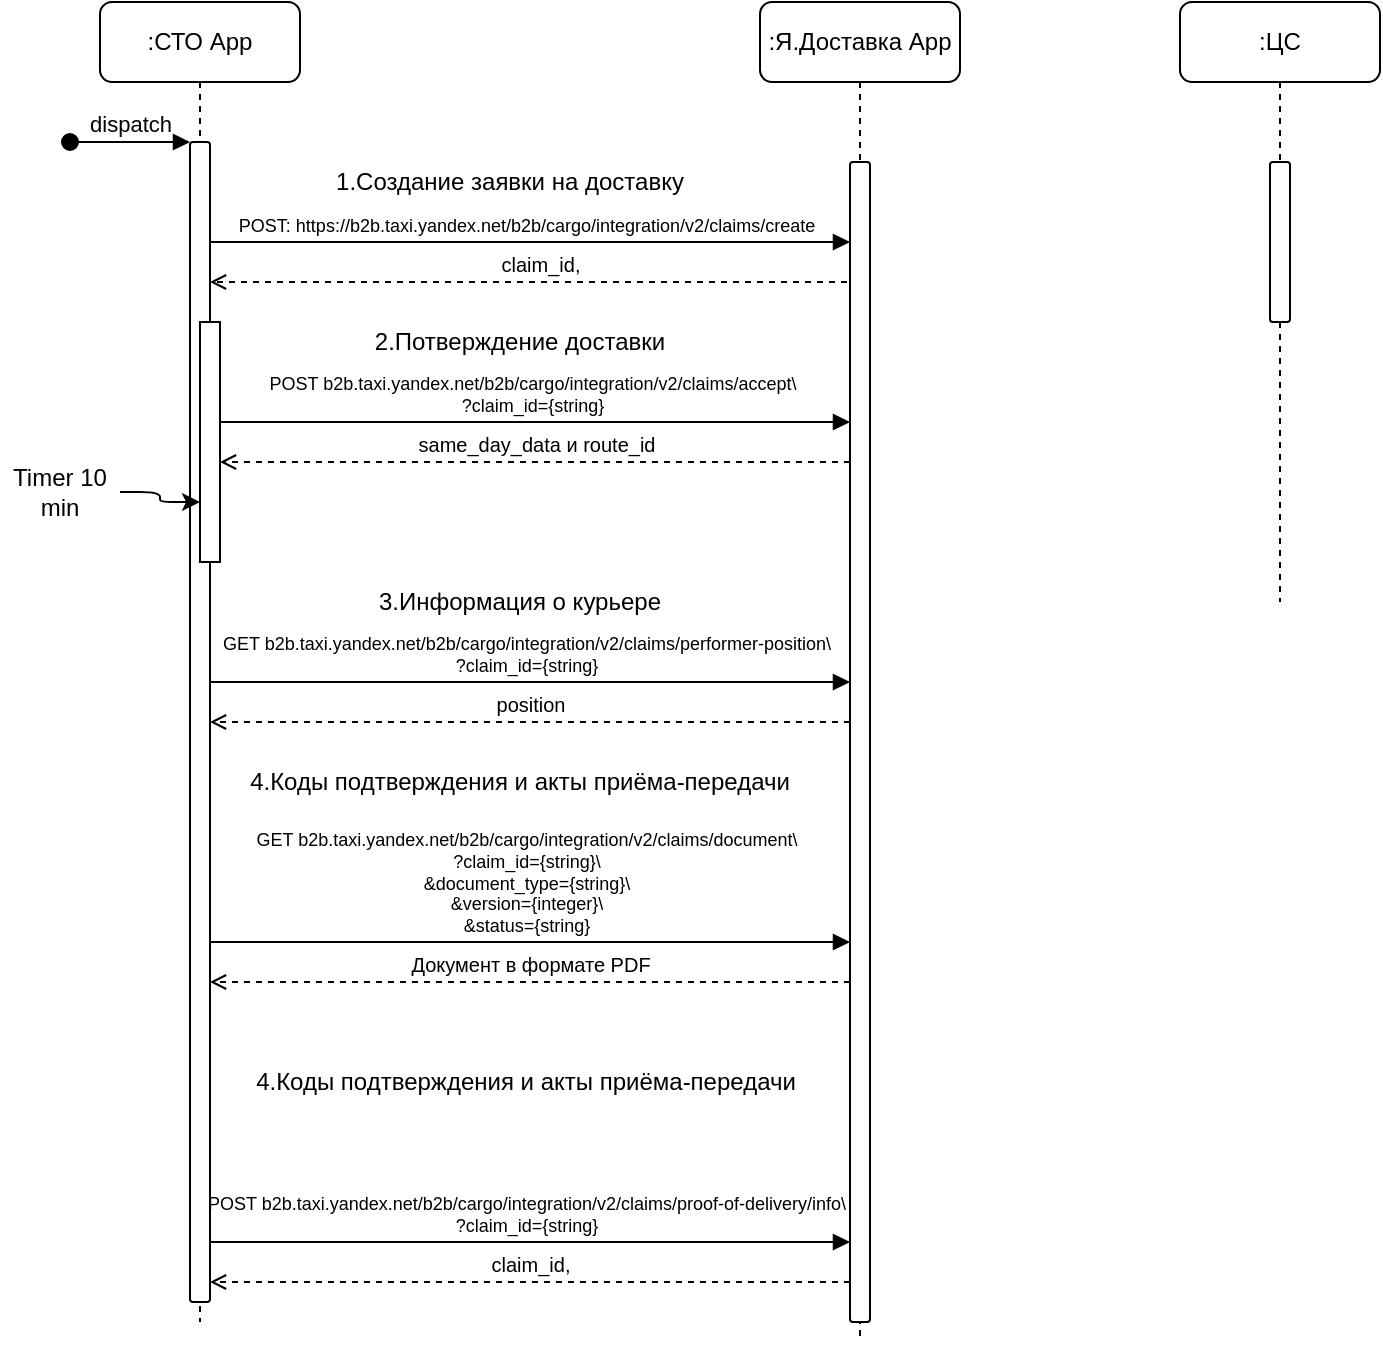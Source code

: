<mxfile version="21.7.5" type="github">
  <diagram name="Page-1" id="2YBvvXClWsGukQMizWep">
    <mxGraphModel dx="1747" dy="534" grid="1" gridSize="10" guides="1" tooltips="1" connect="1" arrows="1" fold="1" page="1" pageScale="1" pageWidth="850" pageHeight="1100" math="0" shadow="0">
      <root>
        <mxCell id="0" />
        <mxCell id="1" parent="0" />
        <mxCell id="aM9ryv3xv72pqoxQDRHE-1" value=":СТО App" style="shape=umlLifeline;perimeter=lifelinePerimeter;whiteSpace=wrap;html=1;container=0;dropTarget=0;collapsible=0;recursiveResize=0;outlineConnect=0;portConstraint=eastwest;newEdgeStyle={&quot;edgeStyle&quot;:&quot;elbowEdgeStyle&quot;,&quot;elbow&quot;:&quot;vertical&quot;,&quot;curved&quot;:0,&quot;rounded&quot;:0};labelBackgroundColor=none;rounded=1;" parent="1" vertex="1">
          <mxGeometry x="40" y="40" width="100" height="660" as="geometry" />
        </mxCell>
        <mxCell id="aM9ryv3xv72pqoxQDRHE-2" value="" style="html=1;points=[];perimeter=orthogonalPerimeter;outlineConnect=0;targetShapes=umlLifeline;portConstraint=eastwest;newEdgeStyle={&quot;edgeStyle&quot;:&quot;elbowEdgeStyle&quot;,&quot;elbow&quot;:&quot;vertical&quot;,&quot;curved&quot;:0,&quot;rounded&quot;:0};labelBackgroundColor=none;rounded=1;" parent="aM9ryv3xv72pqoxQDRHE-1" vertex="1">
          <mxGeometry x="45" y="70" width="10" height="580" as="geometry" />
        </mxCell>
        <mxCell id="aM9ryv3xv72pqoxQDRHE-3" value="dispatch" style="html=1;verticalAlign=bottom;startArrow=oval;endArrow=block;startSize=8;edgeStyle=elbowEdgeStyle;elbow=vertical;curved=0;rounded=1;labelBackgroundColor=none;fontColor=default;" parent="aM9ryv3xv72pqoxQDRHE-1" target="aM9ryv3xv72pqoxQDRHE-2" edge="1">
          <mxGeometry relative="1" as="geometry">
            <mxPoint x="-15" y="70" as="sourcePoint" />
          </mxGeometry>
        </mxCell>
        <mxCell id="aM9ryv3xv72pqoxQDRHE-7" value="&lt;font style=&quot;font-size: 9px;&quot;&gt;POST:&amp;nbsp;https://b2b.taxi.yandex.net/b2b/cargo/integration/v2/claims/create&lt;/font&gt;" style="html=1;verticalAlign=bottom;endArrow=block;edgeStyle=elbowEdgeStyle;elbow=vertical;curved=0;rounded=1;labelBackgroundColor=none;fontColor=default;fontSize=9;" parent="1" edge="1">
          <mxGeometry x="-0.013" relative="1" as="geometry">
            <mxPoint x="95" y="160" as="sourcePoint" />
            <Array as="points">
              <mxPoint x="180" y="160" />
            </Array>
            <mxPoint x="415" y="160" as="targetPoint" />
            <mxPoint as="offset" />
          </mxGeometry>
        </mxCell>
        <mxCell id="aM9ryv3xv72pqoxQDRHE-9" value=" claim_id," style="html=1;verticalAlign=bottom;endArrow=open;edgeStyle=elbowEdgeStyle;elbow=horizontal;curved=0;rounded=1;dashed=1;endFill=0;labelBackgroundColor=none;fontColor=default;fontSize=10;" parent="1" edge="1">
          <mxGeometry relative="1" as="geometry">
            <mxPoint x="425.5" y="180" as="sourcePoint" />
            <Array as="points">
              <mxPoint x="296" y="180" />
            </Array>
            <mxPoint x="95" y="180" as="targetPoint" />
          </mxGeometry>
        </mxCell>
        <mxCell id="aM9ryv3xv72pqoxQDRHE-5" value=":Я.Доставка App" style="shape=umlLifeline;perimeter=lifelinePerimeter;whiteSpace=wrap;html=1;container=0;dropTarget=0;collapsible=0;recursiveResize=0;outlineConnect=0;portConstraint=eastwest;newEdgeStyle={&quot;edgeStyle&quot;:&quot;elbowEdgeStyle&quot;,&quot;elbow&quot;:&quot;vertical&quot;,&quot;curved&quot;:0,&quot;rounded&quot;:0};labelBackgroundColor=none;rounded=1;" parent="1" vertex="1">
          <mxGeometry x="370" y="40" width="100" height="670" as="geometry" />
        </mxCell>
        <mxCell id="aM9ryv3xv72pqoxQDRHE-6" value="" style="html=1;points=[];perimeter=orthogonalPerimeter;outlineConnect=0;targetShapes=umlLifeline;portConstraint=eastwest;newEdgeStyle={&quot;edgeStyle&quot;:&quot;elbowEdgeStyle&quot;,&quot;elbow&quot;:&quot;vertical&quot;,&quot;curved&quot;:0,&quot;rounded&quot;:0};labelBackgroundColor=none;rounded=1;" parent="aM9ryv3xv72pqoxQDRHE-5" vertex="1">
          <mxGeometry x="45" y="80" width="10" height="580" as="geometry" />
        </mxCell>
        <mxCell id="XswiuY4ydzR14CQenFJ5-9" value=":ЦС" style="shape=umlLifeline;perimeter=lifelinePerimeter;whiteSpace=wrap;html=1;container=0;dropTarget=0;collapsible=0;recursiveResize=0;outlineConnect=0;portConstraint=eastwest;newEdgeStyle={&quot;edgeStyle&quot;:&quot;elbowEdgeStyle&quot;,&quot;elbow&quot;:&quot;vertical&quot;,&quot;curved&quot;:0,&quot;rounded&quot;:0};labelBackgroundColor=none;rounded=1;" parent="1" vertex="1">
          <mxGeometry x="580" y="40" width="100" height="300" as="geometry" />
        </mxCell>
        <mxCell id="XswiuY4ydzR14CQenFJ5-10" value="" style="html=1;points=[];perimeter=orthogonalPerimeter;outlineConnect=0;targetShapes=umlLifeline;portConstraint=eastwest;newEdgeStyle={&quot;edgeStyle&quot;:&quot;elbowEdgeStyle&quot;,&quot;elbow&quot;:&quot;vertical&quot;,&quot;curved&quot;:0,&quot;rounded&quot;:0};labelBackgroundColor=none;rounded=1;" parent="XswiuY4ydzR14CQenFJ5-9" vertex="1">
          <mxGeometry x="45" y="80" width="10" height="80" as="geometry" />
        </mxCell>
        <mxCell id="XswiuY4ydzR14CQenFJ5-14" value="&lt;div style=&quot;font-size: 9px;&quot;&gt;&lt;font style=&quot;font-size: 9px;&quot;&gt;POST b2b.taxi.yandex.net/b2b/cargo/integration/v2/claims/accept\&lt;/font&gt;&lt;/div&gt;&lt;div style=&quot;font-size: 9px;&quot;&gt;&lt;font style=&quot;font-size: 9px;&quot;&gt;?claim_id={string}&lt;/font&gt;&lt;/div&gt;" style="html=1;verticalAlign=bottom;endArrow=block;edgeStyle=elbowEdgeStyle;elbow=vertical;curved=0;rounded=1;labelBackgroundColor=none;fontColor=default;fontSize=9;" parent="1" target="aM9ryv3xv72pqoxQDRHE-6" edge="1">
          <mxGeometry x="-0.013" relative="1" as="geometry">
            <mxPoint x="100" y="250" as="sourcePoint" />
            <Array as="points">
              <mxPoint x="185" y="250" />
            </Array>
            <mxPoint x="390" y="250" as="targetPoint" />
            <mxPoint as="offset" />
          </mxGeometry>
        </mxCell>
        <mxCell id="XswiuY4ydzR14CQenFJ5-15" value=" same_day_data и route_id" style="html=1;verticalAlign=bottom;endArrow=open;edgeStyle=elbowEdgeStyle;elbow=horizontal;curved=0;rounded=1;dashed=1;endFill=0;labelBackgroundColor=none;fontColor=default;fontSize=10;" parent="1" source="aM9ryv3xv72pqoxQDRHE-6" edge="1">
          <mxGeometry relative="1" as="geometry">
            <mxPoint x="410" y="270" as="sourcePoint" />
            <Array as="points">
              <mxPoint x="301" y="270" />
            </Array>
            <mxPoint x="100" y="270" as="targetPoint" />
          </mxGeometry>
        </mxCell>
        <mxCell id="XswiuY4ydzR14CQenFJ5-17" value="1.Создание заявки на доставку" style="text;html=1;strokeColor=none;fillColor=none;align=center;verticalAlign=middle;whiteSpace=wrap;rounded=0;" parent="1" vertex="1">
          <mxGeometry x="100" y="120" width="290" height="20" as="geometry" />
        </mxCell>
        <mxCell id="XswiuY4ydzR14CQenFJ5-19" value="2.Потверждение доставки" style="text;html=1;strokeColor=none;fillColor=none;align=center;verticalAlign=middle;whiteSpace=wrap;rounded=0;" parent="1" vertex="1">
          <mxGeometry x="105" y="200" width="290" height="20" as="geometry" />
        </mxCell>
        <mxCell id="XswiuY4ydzR14CQenFJ5-26" value="" style="rounded=0;whiteSpace=wrap;html=1;" parent="1" vertex="1">
          <mxGeometry x="90" y="200" width="10" height="120" as="geometry" />
        </mxCell>
        <mxCell id="XswiuY4ydzR14CQenFJ5-27" value="&lt;div style=&quot;font-size: 9px;&quot;&gt;&lt;div&gt;GET b2b.taxi.yandex.net/b2b/cargo/integration/v2/claims/performer-position\&lt;/div&gt;&lt;div&gt;?claim_id={string}&lt;/div&gt;&lt;/div&gt;" style="html=1;verticalAlign=bottom;endArrow=block;edgeStyle=elbowEdgeStyle;elbow=vertical;curved=0;rounded=1;labelBackgroundColor=none;fontColor=default;fontSize=9;" parent="1" source="aM9ryv3xv72pqoxQDRHE-2" edge="1">
          <mxGeometry x="-0.013" relative="1" as="geometry">
            <mxPoint x="100" y="380" as="sourcePoint" />
            <Array as="points">
              <mxPoint x="185" y="380" />
            </Array>
            <mxPoint x="415" y="380" as="targetPoint" />
            <mxPoint as="offset" />
          </mxGeometry>
        </mxCell>
        <mxCell id="XswiuY4ydzR14CQenFJ5-28" value=" position" style="html=1;verticalAlign=bottom;endArrow=open;edgeStyle=elbowEdgeStyle;elbow=horizontal;curved=0;rounded=1;dashed=1;endFill=0;labelBackgroundColor=none;fontColor=default;fontSize=10;" parent="1" target="aM9ryv3xv72pqoxQDRHE-2" edge="1">
          <mxGeometry relative="1" as="geometry">
            <mxPoint x="415" y="400" as="sourcePoint" />
            <Array as="points">
              <mxPoint x="301" y="400" />
            </Array>
            <mxPoint x="100" y="400" as="targetPoint" />
          </mxGeometry>
        </mxCell>
        <mxCell id="XswiuY4ydzR14CQenFJ5-29" value="3.Информация о курьере" style="text;html=1;strokeColor=none;fillColor=none;align=center;verticalAlign=middle;whiteSpace=wrap;rounded=0;" parent="1" vertex="1">
          <mxGeometry x="105" y="330" width="290" height="20" as="geometry" />
        </mxCell>
        <mxCell id="XswiuY4ydzR14CQenFJ5-32" style="edgeStyle=orthogonalEdgeStyle;rounded=1;orthogonalLoop=1;jettySize=auto;html=1;entryX=0;entryY=0.75;entryDx=0;entryDy=0;" parent="1" source="XswiuY4ydzR14CQenFJ5-31" target="XswiuY4ydzR14CQenFJ5-26" edge="1">
          <mxGeometry relative="1" as="geometry" />
        </mxCell>
        <mxCell id="XswiuY4ydzR14CQenFJ5-31" value="Timer 10 min" style="text;html=1;strokeColor=none;fillColor=none;align=center;verticalAlign=middle;whiteSpace=wrap;rounded=0;" parent="1" vertex="1">
          <mxGeometry x="-10" y="270" width="60" height="30" as="geometry" />
        </mxCell>
        <mxCell id="XswiuY4ydzR14CQenFJ5-33" value="&lt;div style=&quot;&quot;&gt;&lt;div style=&quot;&quot;&gt;GET b2b.taxi.yandex.net/b2b/cargo/integration/v2/claims/document\&lt;/div&gt;&lt;div style=&quot;&quot;&gt;?claim_id={string}\&lt;/div&gt;&lt;div style=&quot;&quot;&gt;&amp;amp;document_type={string}\&lt;/div&gt;&lt;div style=&quot;&quot;&gt;&amp;amp;version={integer}\&lt;/div&gt;&lt;div style=&quot;&quot;&gt;&amp;amp;status={string}&lt;/div&gt;&lt;/div&gt;" style="html=1;verticalAlign=bottom;endArrow=block;edgeStyle=elbowEdgeStyle;elbow=vertical;curved=0;rounded=1;labelBackgroundColor=none;fontColor=default;fontSize=9;" parent="1" edge="1">
          <mxGeometry x="-0.013" relative="1" as="geometry">
            <mxPoint x="95" y="510" as="sourcePoint" />
            <Array as="points">
              <mxPoint x="185" y="510" />
            </Array>
            <mxPoint x="415" y="510" as="targetPoint" />
            <mxPoint as="offset" />
          </mxGeometry>
        </mxCell>
        <mxCell id="XswiuY4ydzR14CQenFJ5-34" value="Документ в формате PDF" style="html=1;verticalAlign=bottom;endArrow=open;edgeStyle=elbowEdgeStyle;elbow=horizontal;curved=0;rounded=1;dashed=1;endFill=0;labelBackgroundColor=none;fontColor=default;fontSize=10;" parent="1" edge="1">
          <mxGeometry relative="1" as="geometry">
            <mxPoint x="415" y="530" as="sourcePoint" />
            <Array as="points">
              <mxPoint x="301" y="530" />
            </Array>
            <mxPoint x="95" y="530" as="targetPoint" />
          </mxGeometry>
        </mxCell>
        <mxCell id="XswiuY4ydzR14CQenFJ5-35" value="4.Коды подтверждения и акты приёма-передачи" style="text;html=1;strokeColor=none;fillColor=none;align=center;verticalAlign=middle;whiteSpace=wrap;rounded=0;" parent="1" vertex="1">
          <mxGeometry x="105" y="420" width="290" height="20" as="geometry" />
        </mxCell>
        <mxCell id="XswiuY4ydzR14CQenFJ5-36" value="&lt;div style=&quot;&quot;&gt;&lt;div style=&quot;&quot;&gt;&lt;div&gt;POST b2b.taxi.yandex.net/b2b/cargo/integration/v2/claims/proof-of-delivery/info\&lt;/div&gt;&lt;div&gt;?claim_id={string}&lt;/div&gt;&lt;/div&gt;&lt;/div&gt;" style="html=1;verticalAlign=bottom;endArrow=block;edgeStyle=elbowEdgeStyle;elbow=vertical;curved=0;rounded=1;labelBackgroundColor=none;fontColor=default;fontSize=9;" parent="1" edge="1">
          <mxGeometry x="-0.013" relative="1" as="geometry">
            <mxPoint x="95" y="660" as="sourcePoint" />
            <Array as="points">
              <mxPoint x="185" y="660" />
            </Array>
            <mxPoint x="415" y="660" as="targetPoint" />
            <mxPoint as="offset" />
          </mxGeometry>
        </mxCell>
        <mxCell id="XswiuY4ydzR14CQenFJ5-37" value="claim_id," style="html=1;verticalAlign=bottom;endArrow=open;edgeStyle=elbowEdgeStyle;elbow=vertical;curved=0;rounded=1;dashed=1;endFill=0;labelBackgroundColor=none;fontColor=default;fontSize=10;" parent="1" edge="1">
          <mxGeometry relative="1" as="geometry">
            <mxPoint x="415" y="680" as="sourcePoint" />
            <Array as="points">
              <mxPoint x="301" y="680" />
            </Array>
            <mxPoint x="95" y="680" as="targetPoint" />
          </mxGeometry>
        </mxCell>
        <mxCell id="XswiuY4ydzR14CQenFJ5-38" value="4.Коды подтверждения и акты приёма-передачи" style="text;html=1;strokeColor=none;fillColor=none;align=center;verticalAlign=middle;whiteSpace=wrap;rounded=0;" parent="1" vertex="1">
          <mxGeometry x="108" y="570" width="290" height="20" as="geometry" />
        </mxCell>
      </root>
    </mxGraphModel>
  </diagram>
</mxfile>
